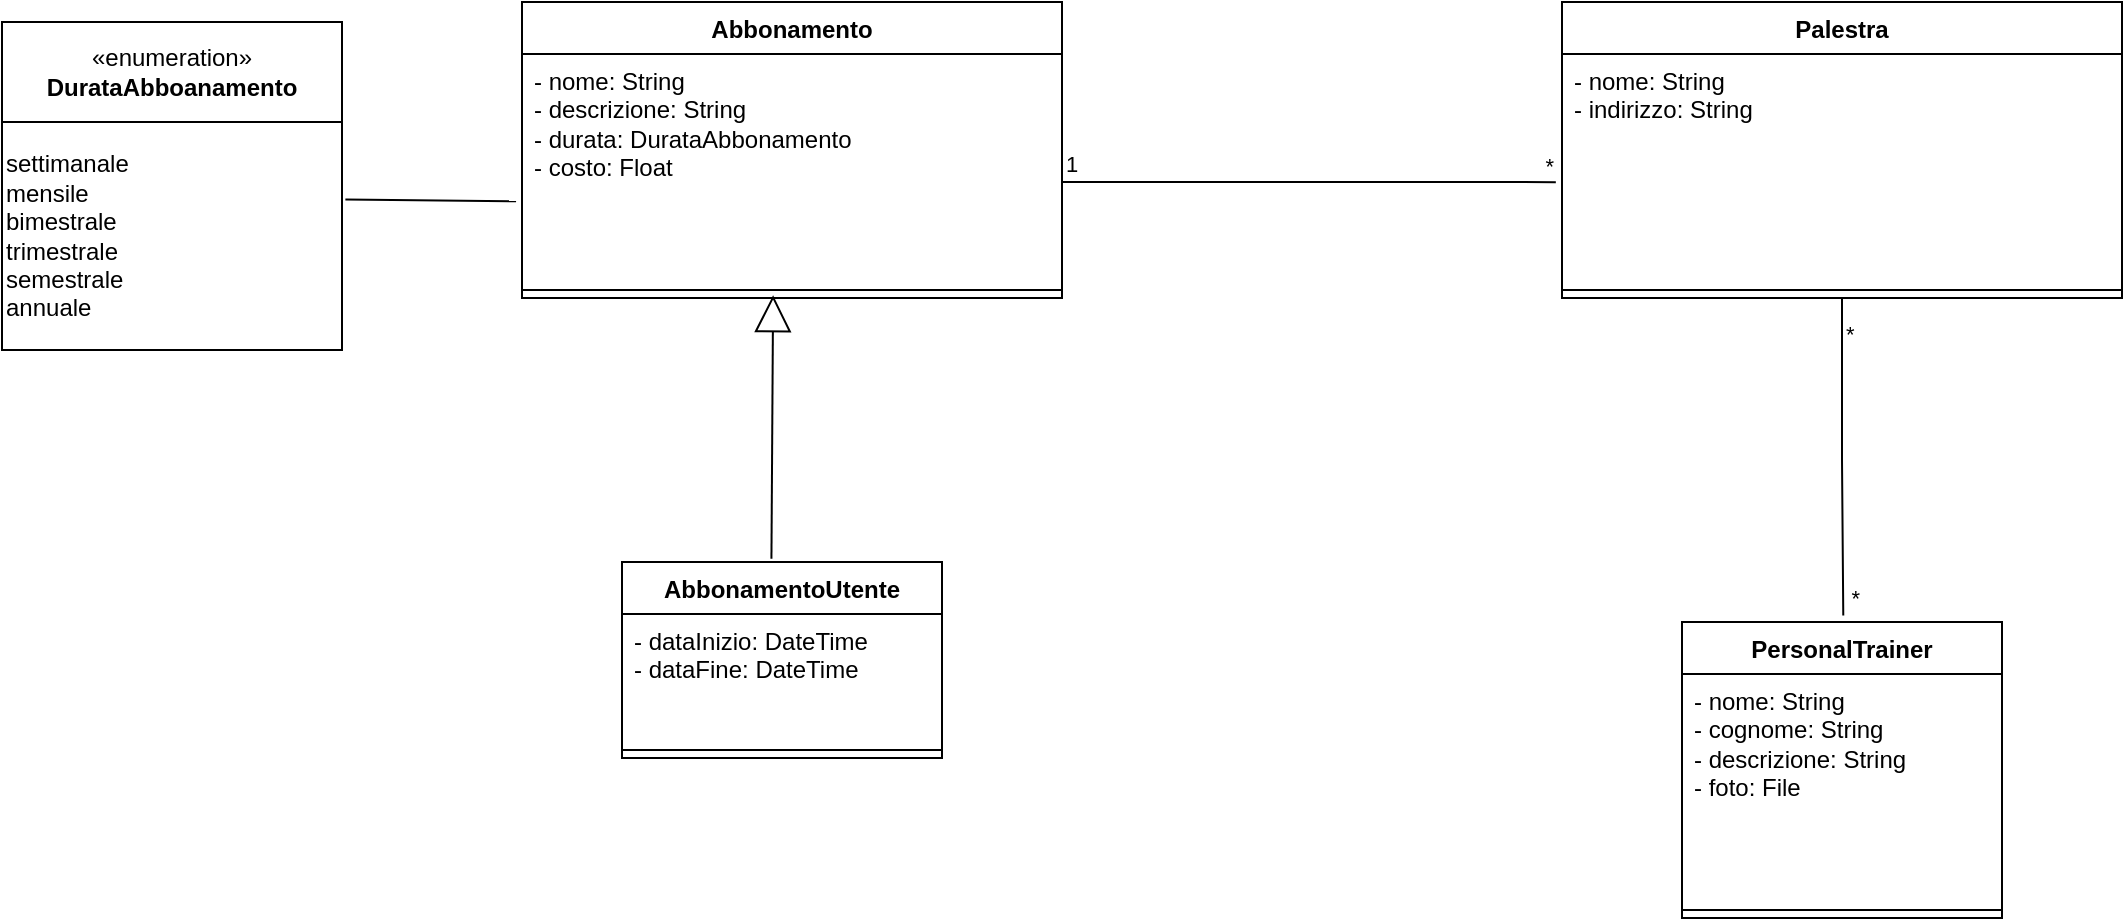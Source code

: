 <mxfile version="24.4.4" type="github">
  <diagram name="Page-1" id="sbFPpcLHUXz4X0utrcQx">
    <mxGraphModel dx="1885" dy="1032" grid="1" gridSize="10" guides="1" tooltips="1" connect="1" arrows="1" fold="1" page="1" pageScale="1" pageWidth="850" pageHeight="1100" math="0" shadow="0">
      <root>
        <mxCell id="0" />
        <mxCell id="1" parent="0" />
        <mxCell id="F5mE64wRtsuPYbCrd9tL-27" value="Abbonamento" style="swimlane;fontStyle=1;align=center;verticalAlign=top;childLayout=stackLayout;horizontal=1;startSize=26;horizontalStack=0;resizeParent=1;resizeParentMax=0;resizeLast=0;collapsible=1;marginBottom=0;whiteSpace=wrap;html=1;" parent="1" vertex="1">
          <mxGeometry x="340" y="50" width="270" height="148" as="geometry" />
        </mxCell>
        <mxCell id="F5mE64wRtsuPYbCrd9tL-28" value="&lt;div&gt;- nome: String&lt;/div&gt;&lt;div&gt;- descrizione: String&lt;/div&gt;&lt;div&gt;- durata: DurataAbbonamento&lt;br&gt;&lt;/div&gt;&lt;div&gt;- costo: Float&lt;br&gt;&lt;/div&gt;" style="text;strokeColor=none;fillColor=none;align=left;verticalAlign=top;spacingLeft=4;spacingRight=4;overflow=hidden;rotatable=0;points=[[0,0.5],[1,0.5]];portConstraint=eastwest;whiteSpace=wrap;html=1;" parent="F5mE64wRtsuPYbCrd9tL-27" vertex="1">
          <mxGeometry y="26" width="270" height="114" as="geometry" />
        </mxCell>
        <mxCell id="F5mE64wRtsuPYbCrd9tL-29" value="" style="line;strokeWidth=1;fillColor=none;align=left;verticalAlign=middle;spacingTop=-1;spacingLeft=3;spacingRight=3;rotatable=0;labelPosition=right;points=[];portConstraint=eastwest;strokeColor=inherit;" parent="F5mE64wRtsuPYbCrd9tL-27" vertex="1">
          <mxGeometry y="140" width="270" height="8" as="geometry" />
        </mxCell>
        <mxCell id="F5mE64wRtsuPYbCrd9tL-31" value="«enumeration»&lt;br&gt;&lt;b&gt;DurataAbboanamento&lt;/b&gt;" style="html=1;whiteSpace=wrap;" parent="1" vertex="1">
          <mxGeometry x="80" y="60" width="170" height="50" as="geometry" />
        </mxCell>
        <mxCell id="F5mE64wRtsuPYbCrd9tL-32" value="&lt;div align=&quot;left&quot;&gt;settimanale&lt;/div&gt;&lt;div align=&quot;left&quot;&gt;mensile&lt;/div&gt;&lt;div align=&quot;left&quot;&gt;bimestrale&lt;/div&gt;&lt;div align=&quot;left&quot;&gt;trimestrale&lt;/div&gt;&lt;div align=&quot;left&quot;&gt;semestrale&lt;br&gt;&lt;/div&gt;&lt;div align=&quot;left&quot;&gt;annuale&lt;br&gt;&lt;/div&gt;" style="html=1;whiteSpace=wrap;align=left;" parent="1" vertex="1">
          <mxGeometry x="80" y="110" width="170" height="114" as="geometry" />
        </mxCell>
        <mxCell id="F5mE64wRtsuPYbCrd9tL-33" value="" style="endArrow=none;html=1;rounded=0;entryX=-0.011;entryY=0.646;entryDx=0;entryDy=0;entryPerimeter=0;exitX=1.01;exitY=0.34;exitDx=0;exitDy=0;exitPerimeter=0;" parent="1" source="F5mE64wRtsuPYbCrd9tL-32" target="F5mE64wRtsuPYbCrd9tL-28" edge="1">
          <mxGeometry width="50" height="50" relative="1" as="geometry">
            <mxPoint x="240" y="140" as="sourcePoint" />
            <mxPoint x="380" y="202" as="targetPoint" />
          </mxGeometry>
        </mxCell>
        <mxCell id="F5mE64wRtsuPYbCrd9tL-34" value="Palestra" style="swimlane;fontStyle=1;align=center;verticalAlign=top;childLayout=stackLayout;horizontal=1;startSize=26;horizontalStack=0;resizeParent=1;resizeParentMax=0;resizeLast=0;collapsible=1;marginBottom=0;whiteSpace=wrap;html=1;" parent="1" vertex="1">
          <mxGeometry x="860" y="50" width="280" height="148" as="geometry" />
        </mxCell>
        <mxCell id="F5mE64wRtsuPYbCrd9tL-35" value="&lt;div&gt;- nome: String&lt;/div&gt;&lt;div&gt;- indirizzo: String&lt;/div&gt;" style="text;strokeColor=none;fillColor=none;align=left;verticalAlign=top;spacingLeft=4;spacingRight=4;overflow=hidden;rotatable=0;points=[[0,0.5],[1,0.5]];portConstraint=eastwest;whiteSpace=wrap;html=1;" parent="F5mE64wRtsuPYbCrd9tL-34" vertex="1">
          <mxGeometry y="26" width="280" height="114" as="geometry" />
        </mxCell>
        <mxCell id="F5mE64wRtsuPYbCrd9tL-36" value="" style="line;strokeWidth=1;fillColor=none;align=left;verticalAlign=middle;spacingTop=-1;spacingLeft=3;spacingRight=3;rotatable=0;labelPosition=right;points=[];portConstraint=eastwest;strokeColor=inherit;" parent="F5mE64wRtsuPYbCrd9tL-34" vertex="1">
          <mxGeometry y="140" width="280" height="8" as="geometry" />
        </mxCell>
        <mxCell id="F5mE64wRtsuPYbCrd9tL-38" value="PersonalTrainer" style="swimlane;fontStyle=1;align=center;verticalAlign=top;childLayout=stackLayout;horizontal=1;startSize=26;horizontalStack=0;resizeParent=1;resizeParentMax=0;resizeLast=0;collapsible=1;marginBottom=0;whiteSpace=wrap;html=1;" parent="1" vertex="1">
          <mxGeometry x="920" y="360" width="160" height="148" as="geometry" />
        </mxCell>
        <mxCell id="F5mE64wRtsuPYbCrd9tL-39" value="&lt;div&gt;- nome: String&lt;/div&gt;&lt;div&gt;- cognome: String&lt;/div&gt;&lt;div&gt;- descrizione: String&lt;/div&gt;&lt;div&gt;- foto: File&lt;br&gt;&lt;/div&gt;" style="text;strokeColor=none;fillColor=none;align=left;verticalAlign=top;spacingLeft=4;spacingRight=4;overflow=hidden;rotatable=0;points=[[0,0.5],[1,0.5]];portConstraint=eastwest;whiteSpace=wrap;html=1;" parent="F5mE64wRtsuPYbCrd9tL-38" vertex="1">
          <mxGeometry y="26" width="160" height="114" as="geometry" />
        </mxCell>
        <mxCell id="F5mE64wRtsuPYbCrd9tL-40" value="" style="line;strokeWidth=1;fillColor=none;align=left;verticalAlign=middle;spacingTop=-1;spacingLeft=3;spacingRight=3;rotatable=0;labelPosition=right;points=[];portConstraint=eastwest;strokeColor=inherit;" parent="F5mE64wRtsuPYbCrd9tL-38" vertex="1">
          <mxGeometry y="140" width="160" height="8" as="geometry" />
        </mxCell>
        <mxCell id="F5mE64wRtsuPYbCrd9tL-42" value="" style="endArrow=none;html=1;edgeStyle=orthogonalEdgeStyle;rounded=0;exitX=0.5;exitY=1;exitDx=0;exitDy=0;entryX=0.504;entryY=-0.022;entryDx=0;entryDy=0;entryPerimeter=0;" parent="1" source="F5mE64wRtsuPYbCrd9tL-34" target="F5mE64wRtsuPYbCrd9tL-38" edge="1">
          <mxGeometry relative="1" as="geometry">
            <mxPoint x="1010" y="230" as="sourcePoint" />
            <mxPoint x="1170" y="230" as="targetPoint" />
          </mxGeometry>
        </mxCell>
        <mxCell id="F5mE64wRtsuPYbCrd9tL-43" value="*" style="edgeLabel;resizable=0;html=1;align=left;verticalAlign=bottom;" parent="F5mE64wRtsuPYbCrd9tL-42" connectable="0" vertex="1">
          <mxGeometry x="-1" relative="1" as="geometry">
            <mxPoint y="26" as="offset" />
          </mxGeometry>
        </mxCell>
        <mxCell id="F5mE64wRtsuPYbCrd9tL-44" value="*" style="edgeLabel;resizable=0;html=1;align=right;verticalAlign=bottom;" parent="F5mE64wRtsuPYbCrd9tL-42" connectable="0" vertex="1">
          <mxGeometry x="1" relative="1" as="geometry">
            <mxPoint x="9" as="offset" />
          </mxGeometry>
        </mxCell>
        <mxCell id="F5mE64wRtsuPYbCrd9tL-45" value="AbbonamentoUtente" style="swimlane;fontStyle=1;align=center;verticalAlign=top;childLayout=stackLayout;horizontal=1;startSize=26;horizontalStack=0;resizeParent=1;resizeParentMax=0;resizeLast=0;collapsible=1;marginBottom=0;whiteSpace=wrap;html=1;" parent="1" vertex="1">
          <mxGeometry x="390" y="330" width="160" height="98" as="geometry" />
        </mxCell>
        <mxCell id="F5mE64wRtsuPYbCrd9tL-46" value="&lt;div&gt;- dataInizio: DateTime&lt;/div&gt;&lt;div&gt;- dataFine: DateTime&lt;/div&gt;" style="text;strokeColor=none;fillColor=none;align=left;verticalAlign=top;spacingLeft=4;spacingRight=4;overflow=hidden;rotatable=0;points=[[0,0.5],[1,0.5]];portConstraint=eastwest;whiteSpace=wrap;html=1;" parent="F5mE64wRtsuPYbCrd9tL-45" vertex="1">
          <mxGeometry y="26" width="160" height="64" as="geometry" />
        </mxCell>
        <mxCell id="F5mE64wRtsuPYbCrd9tL-47" value="" style="line;strokeWidth=1;fillColor=none;align=left;verticalAlign=middle;spacingTop=-1;spacingLeft=3;spacingRight=3;rotatable=0;labelPosition=right;points=[];portConstraint=eastwest;strokeColor=inherit;" parent="F5mE64wRtsuPYbCrd9tL-45" vertex="1">
          <mxGeometry y="90" width="160" height="8" as="geometry" />
        </mxCell>
        <mxCell id="F5mE64wRtsuPYbCrd9tL-49" value="" style="endArrow=block;endSize=16;endFill=0;html=1;rounded=0;exitX=0.467;exitY=-0.017;exitDx=0;exitDy=0;exitPerimeter=0;entryX=0.465;entryY=0.821;entryDx=0;entryDy=0;entryPerimeter=0;" parent="1" source="F5mE64wRtsuPYbCrd9tL-45" target="F5mE64wRtsuPYbCrd9tL-29" edge="1">
          <mxGeometry width="160" relative="1" as="geometry">
            <mxPoint x="410" y="260" as="sourcePoint" />
            <mxPoint x="465" y="210" as="targetPoint" />
          </mxGeometry>
        </mxCell>
        <mxCell id="F5mE64wRtsuPYbCrd9tL-50" value="" style="endArrow=none;html=1;edgeStyle=orthogonalEdgeStyle;rounded=0;exitX=1;exitY=0.561;exitDx=0;exitDy=0;exitPerimeter=0;entryX=-0.011;entryY=0.562;entryDx=0;entryDy=0;entryPerimeter=0;" parent="1" source="F5mE64wRtsuPYbCrd9tL-28" target="F5mE64wRtsuPYbCrd9tL-35" edge="1">
          <mxGeometry relative="1" as="geometry">
            <mxPoint x="660" y="140" as="sourcePoint" />
            <mxPoint x="820" y="140" as="targetPoint" />
          </mxGeometry>
        </mxCell>
        <mxCell id="F5mE64wRtsuPYbCrd9tL-51" value="1" style="edgeLabel;resizable=0;html=1;align=left;verticalAlign=bottom;" parent="F5mE64wRtsuPYbCrd9tL-50" connectable="0" vertex="1">
          <mxGeometry x="-1" relative="1" as="geometry" />
        </mxCell>
        <mxCell id="F5mE64wRtsuPYbCrd9tL-52" value="*" style="edgeLabel;resizable=0;html=1;align=right;verticalAlign=bottom;" parent="F5mE64wRtsuPYbCrd9tL-50" connectable="0" vertex="1">
          <mxGeometry x="1" relative="1" as="geometry" />
        </mxCell>
      </root>
    </mxGraphModel>
  </diagram>
</mxfile>

